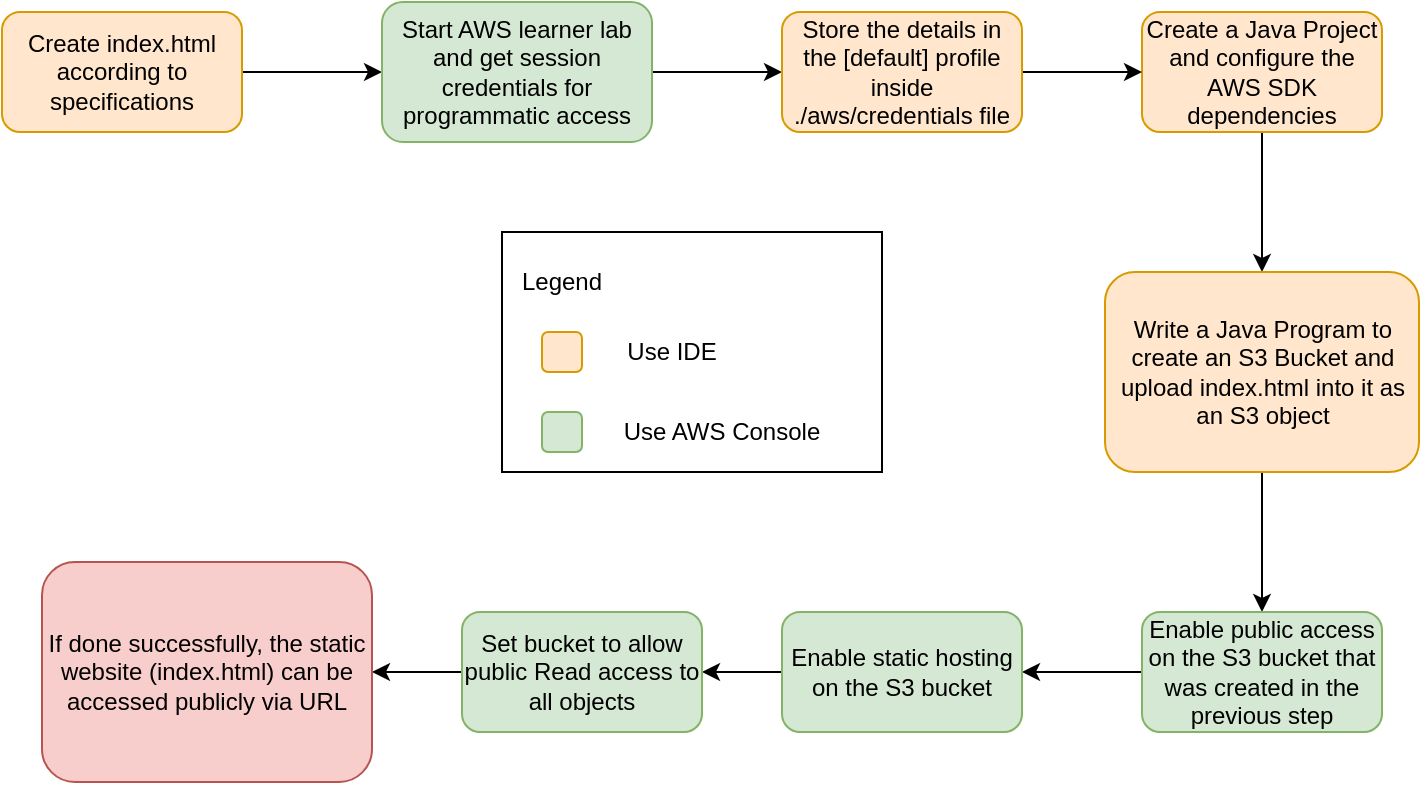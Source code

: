 <mxfile version="21.0.6" type="github">
  <diagram name="Page-1" id="jXJMu-4MkR-pegUi018I">
    <mxGraphModel dx="1744" dy="1113" grid="1" gridSize="10" guides="1" tooltips="1" connect="1" arrows="1" fold="1" page="1" pageScale="1" pageWidth="850" pageHeight="1100" math="0" shadow="0">
      <root>
        <mxCell id="0" />
        <mxCell id="1" parent="0" />
        <mxCell id="tadk7PAJQ5tpi2wecQvT-26" style="edgeStyle=orthogonalEdgeStyle;rounded=0;orthogonalLoop=1;jettySize=auto;html=1;entryX=0;entryY=0.5;entryDx=0;entryDy=0;" edge="1" parent="1" source="tadk7PAJQ5tpi2wecQvT-1" target="tadk7PAJQ5tpi2wecQvT-5">
          <mxGeometry relative="1" as="geometry" />
        </mxCell>
        <mxCell id="tadk7PAJQ5tpi2wecQvT-1" value="Create index.html according to specifications" style="rounded=1;whiteSpace=wrap;html=1;fillColor=#ffe6cc;strokeColor=#d79b00;" vertex="1" parent="1">
          <mxGeometry x="20" y="50" width="120" height="60" as="geometry" />
        </mxCell>
        <mxCell id="tadk7PAJQ5tpi2wecQvT-27" style="edgeStyle=orthogonalEdgeStyle;rounded=0;orthogonalLoop=1;jettySize=auto;html=1;entryX=0;entryY=0.5;entryDx=0;entryDy=0;" edge="1" parent="1" source="tadk7PAJQ5tpi2wecQvT-5" target="tadk7PAJQ5tpi2wecQvT-13">
          <mxGeometry relative="1" as="geometry" />
        </mxCell>
        <mxCell id="tadk7PAJQ5tpi2wecQvT-5" value="Start AWS learner lab and get session credentials for programmatic access" style="rounded=1;whiteSpace=wrap;html=1;fillColor=#d5e8d4;strokeColor=#82b366;" vertex="1" parent="1">
          <mxGeometry x="210" y="45" width="135" height="70" as="geometry" />
        </mxCell>
        <mxCell id="tadk7PAJQ5tpi2wecQvT-34" style="edgeStyle=orthogonalEdgeStyle;rounded=0;orthogonalLoop=1;jettySize=auto;html=1;" edge="1" parent="1" source="tadk7PAJQ5tpi2wecQvT-7" target="tadk7PAJQ5tpi2wecQvT-10">
          <mxGeometry relative="1" as="geometry" />
        </mxCell>
        <mxCell id="tadk7PAJQ5tpi2wecQvT-7" value="Create a Java Project and configure the AWS SDK dependencies" style="whiteSpace=wrap;html=1;rounded=1;fillColor=#ffe6cc;strokeColor=#d79b00;" vertex="1" parent="1">
          <mxGeometry x="590" y="50" width="120" height="60" as="geometry" />
        </mxCell>
        <mxCell id="tadk7PAJQ5tpi2wecQvT-30" style="edgeStyle=orthogonalEdgeStyle;rounded=0;orthogonalLoop=1;jettySize=auto;html=1;entryX=0.5;entryY=0;entryDx=0;entryDy=0;" edge="1" parent="1" source="tadk7PAJQ5tpi2wecQvT-10" target="tadk7PAJQ5tpi2wecQvT-17">
          <mxGeometry relative="1" as="geometry" />
        </mxCell>
        <mxCell id="tadk7PAJQ5tpi2wecQvT-10" value="Write a Java Program to create an S3 Bucket and upload index.html into it as an S3 object" style="whiteSpace=wrap;html=1;rounded=1;fillColor=#ffe6cc;strokeColor=#d79b00;" vertex="1" parent="1">
          <mxGeometry x="571.5" y="180" width="157" height="100" as="geometry" />
        </mxCell>
        <mxCell id="tadk7PAJQ5tpi2wecQvT-28" style="edgeStyle=orthogonalEdgeStyle;rounded=0;orthogonalLoop=1;jettySize=auto;html=1;entryX=0;entryY=0.5;entryDx=0;entryDy=0;" edge="1" parent="1" source="tadk7PAJQ5tpi2wecQvT-13" target="tadk7PAJQ5tpi2wecQvT-7">
          <mxGeometry relative="1" as="geometry" />
        </mxCell>
        <mxCell id="tadk7PAJQ5tpi2wecQvT-13" value="Store the details in the [default] profile inside ./aws/credentials file" style="whiteSpace=wrap;html=1;rounded=1;fillColor=#ffe6cc;strokeColor=#d79b00;" vertex="1" parent="1">
          <mxGeometry x="410" y="50" width="120" height="60" as="geometry" />
        </mxCell>
        <mxCell id="tadk7PAJQ5tpi2wecQvT-31" style="edgeStyle=orthogonalEdgeStyle;rounded=0;orthogonalLoop=1;jettySize=auto;html=1;entryX=1;entryY=0.5;entryDx=0;entryDy=0;" edge="1" parent="1" source="tadk7PAJQ5tpi2wecQvT-17" target="tadk7PAJQ5tpi2wecQvT-19">
          <mxGeometry relative="1" as="geometry" />
        </mxCell>
        <mxCell id="tadk7PAJQ5tpi2wecQvT-17" value="Enable public access on the S3 bucket that was created in the previous step" style="whiteSpace=wrap;html=1;rounded=1;fillColor=#d5e8d4;strokeColor=#82b366;" vertex="1" parent="1">
          <mxGeometry x="590" y="350" width="120" height="60" as="geometry" />
        </mxCell>
        <mxCell id="tadk7PAJQ5tpi2wecQvT-32" style="edgeStyle=orthogonalEdgeStyle;rounded=0;orthogonalLoop=1;jettySize=auto;html=1;" edge="1" parent="1" source="tadk7PAJQ5tpi2wecQvT-19" target="tadk7PAJQ5tpi2wecQvT-21">
          <mxGeometry relative="1" as="geometry" />
        </mxCell>
        <mxCell id="tadk7PAJQ5tpi2wecQvT-19" value="Enable static hosting on the S3 bucket" style="whiteSpace=wrap;html=1;rounded=1;fillColor=#d5e8d4;strokeColor=#82b366;" vertex="1" parent="1">
          <mxGeometry x="410" y="350" width="120" height="60" as="geometry" />
        </mxCell>
        <mxCell id="tadk7PAJQ5tpi2wecQvT-33" style="edgeStyle=orthogonalEdgeStyle;rounded=0;orthogonalLoop=1;jettySize=auto;html=1;" edge="1" parent="1" source="tadk7PAJQ5tpi2wecQvT-21" target="tadk7PAJQ5tpi2wecQvT-23">
          <mxGeometry relative="1" as="geometry" />
        </mxCell>
        <mxCell id="tadk7PAJQ5tpi2wecQvT-21" value="Set bucket to allow public Read access to all objects" style="whiteSpace=wrap;html=1;rounded=1;fillColor=#d5e8d4;strokeColor=#82b366;" vertex="1" parent="1">
          <mxGeometry x="250" y="350" width="120" height="60" as="geometry" />
        </mxCell>
        <mxCell id="tadk7PAJQ5tpi2wecQvT-23" value="If done successfully, the static website (index.html) can be accessed publicly via URL" style="whiteSpace=wrap;html=1;rounded=1;fillColor=#f8cecc;strokeColor=#b85450;" vertex="1" parent="1">
          <mxGeometry x="40" y="325" width="165" height="110" as="geometry" />
        </mxCell>
        <mxCell id="tadk7PAJQ5tpi2wecQvT-44" value="" style="group" vertex="1" connectable="0" parent="1">
          <mxGeometry x="270" y="160" width="190" height="120" as="geometry" />
        </mxCell>
        <mxCell id="tadk7PAJQ5tpi2wecQvT-35" value="" style="rounded=1;whiteSpace=wrap;html=1;fillColor=#ffe6cc;strokeColor=#d79b00;" vertex="1" parent="tadk7PAJQ5tpi2wecQvT-44">
          <mxGeometry x="20" y="50" width="20" height="20" as="geometry" />
        </mxCell>
        <mxCell id="tadk7PAJQ5tpi2wecQvT-36" value="" style="rounded=1;whiteSpace=wrap;html=1;fillColor=#d5e8d4;strokeColor=#82b366;" vertex="1" parent="tadk7PAJQ5tpi2wecQvT-44">
          <mxGeometry x="20" y="90" width="20" height="20" as="geometry" />
        </mxCell>
        <mxCell id="tadk7PAJQ5tpi2wecQvT-39" value="Legend" style="text;html=1;strokeColor=none;fillColor=none;align=center;verticalAlign=middle;whiteSpace=wrap;rounded=0;" vertex="1" parent="tadk7PAJQ5tpi2wecQvT-44">
          <mxGeometry y="10" width="60" height="30" as="geometry" />
        </mxCell>
        <mxCell id="tadk7PAJQ5tpi2wecQvT-40" value="Use IDE" style="text;html=1;strokeColor=none;fillColor=none;align=center;verticalAlign=middle;whiteSpace=wrap;rounded=0;" vertex="1" parent="tadk7PAJQ5tpi2wecQvT-44">
          <mxGeometry x="50" y="45" width="70" height="30" as="geometry" />
        </mxCell>
        <mxCell id="tadk7PAJQ5tpi2wecQvT-42" value="Use AWS Console" style="text;html=1;strokeColor=none;fillColor=none;align=center;verticalAlign=middle;whiteSpace=wrap;rounded=0;" vertex="1" parent="tadk7PAJQ5tpi2wecQvT-44">
          <mxGeometry x="50" y="85" width="120" height="30" as="geometry" />
        </mxCell>
        <mxCell id="tadk7PAJQ5tpi2wecQvT-43" value="" style="rounded=0;whiteSpace=wrap;html=1;fillColor=none;" vertex="1" parent="tadk7PAJQ5tpi2wecQvT-44">
          <mxGeometry width="190" height="120" as="geometry" />
        </mxCell>
      </root>
    </mxGraphModel>
  </diagram>
</mxfile>
